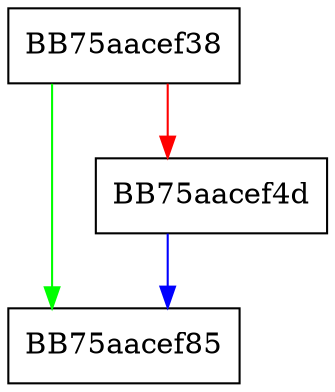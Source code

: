digraph avpackInStream {
  node [shape="box"];
  graph [splines=ortho];
  BB75aacef38 -> BB75aacef85 [color="green"];
  BB75aacef38 -> BB75aacef4d [color="red"];
  BB75aacef4d -> BB75aacef85 [color="blue"];
}